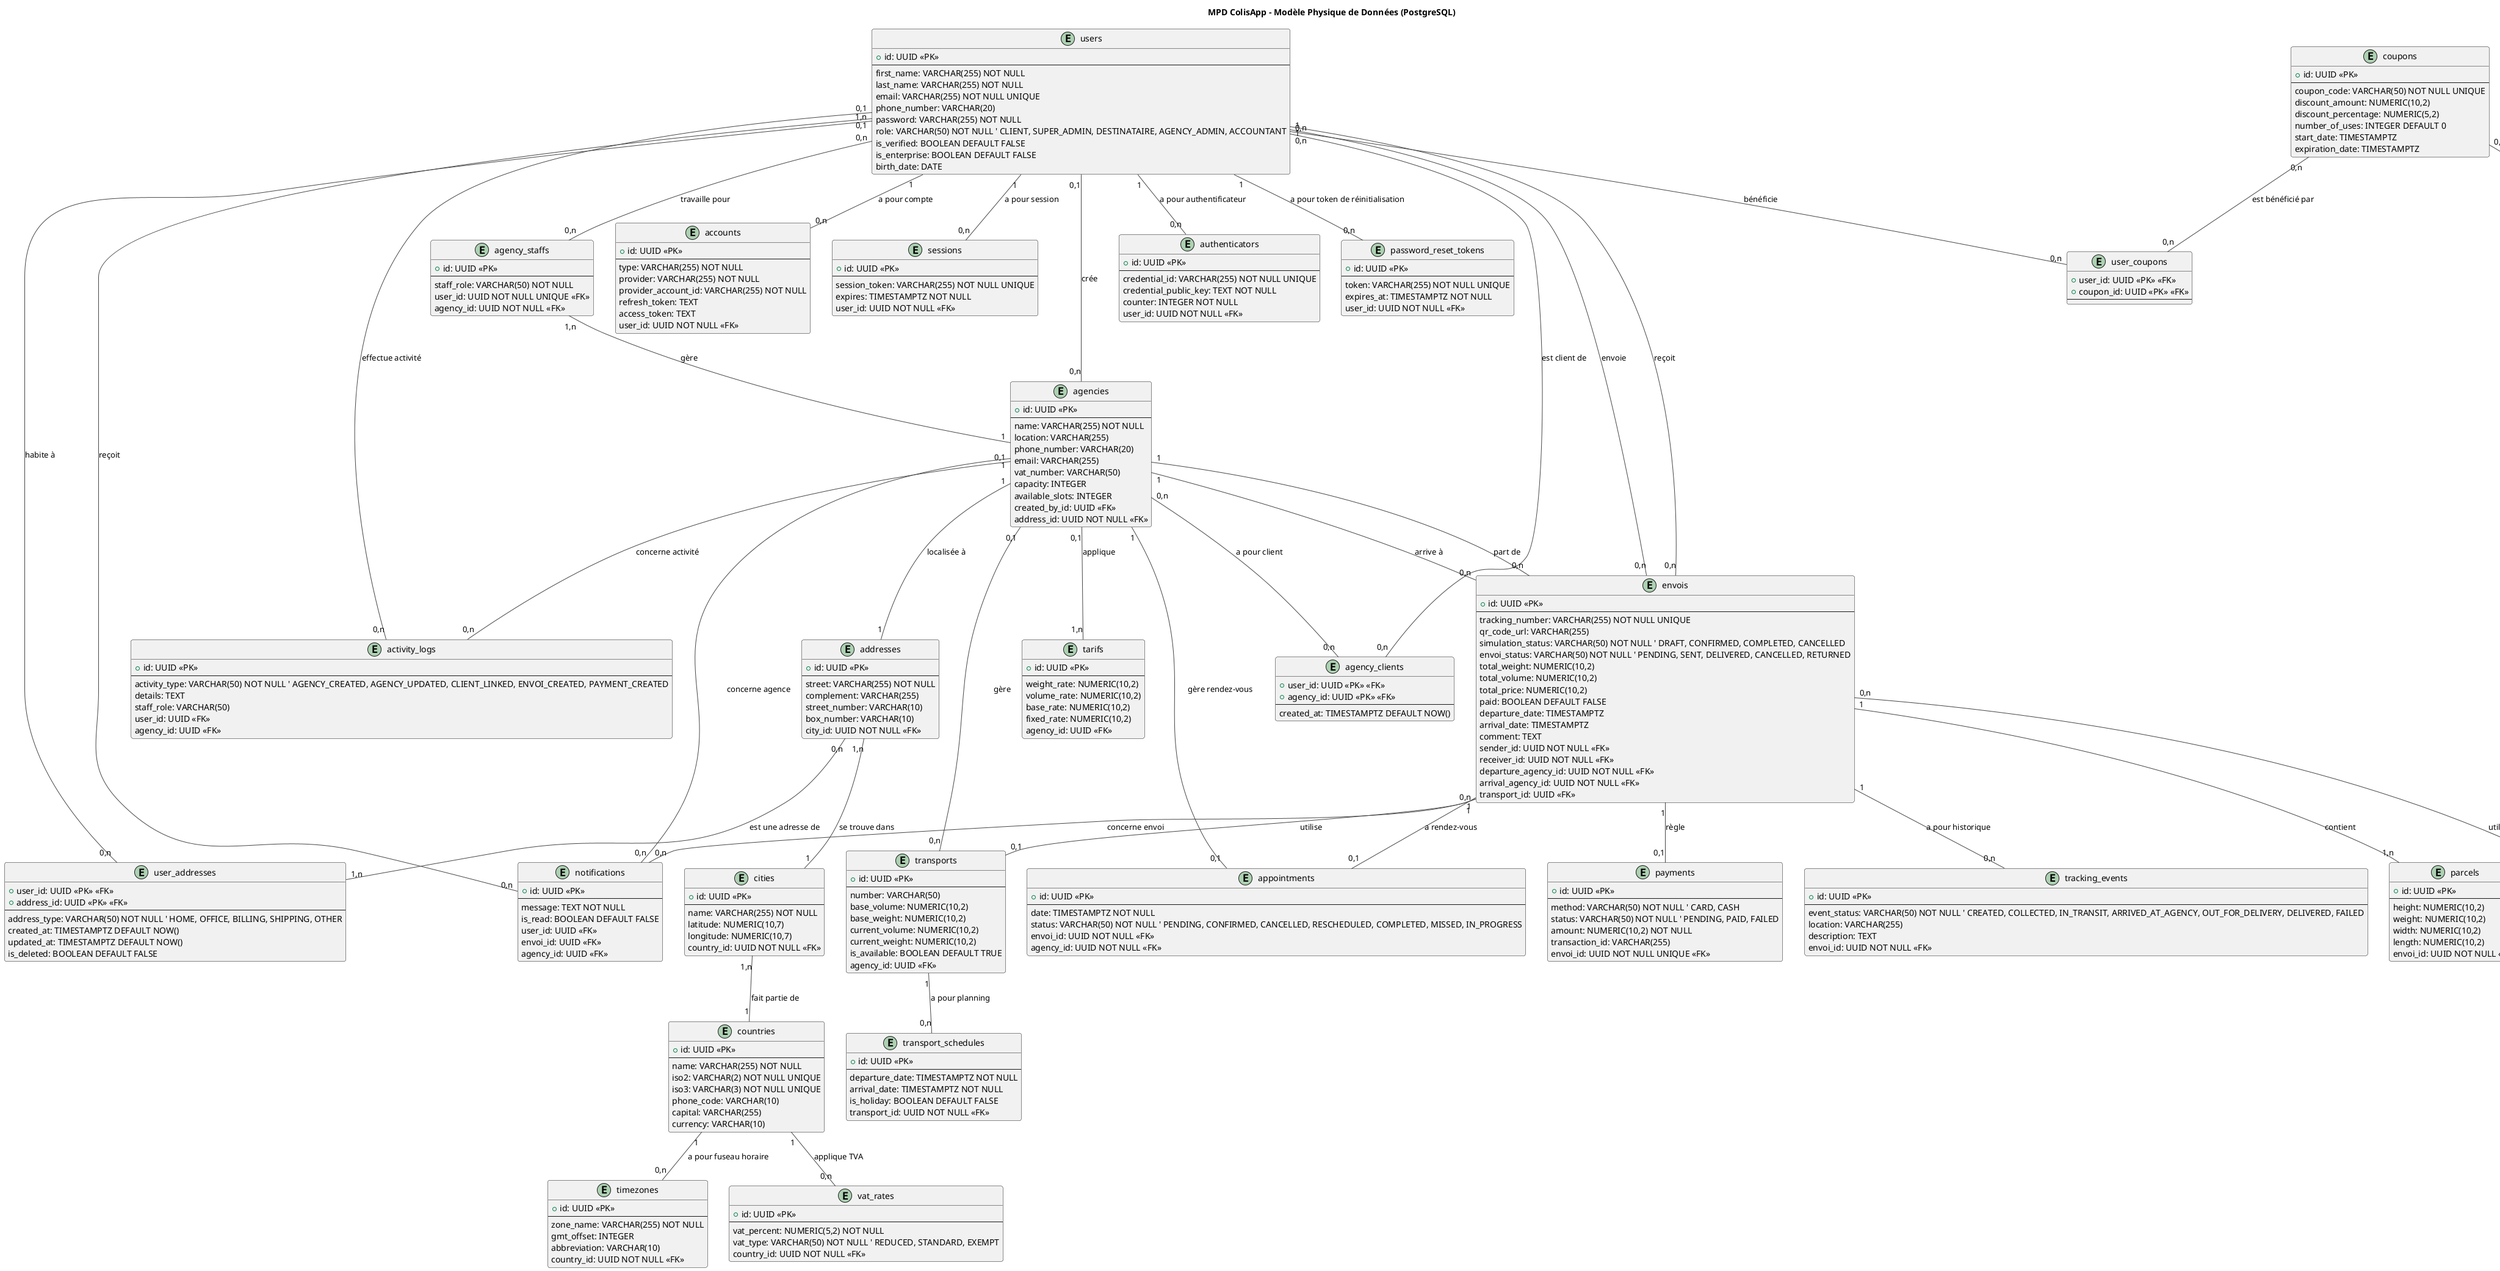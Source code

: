 @startuml MPD_ColisApp
!theme vibrant
title MPD ColisApp - Modèle Physique de Données (PostgreSQL)

entity users {
  + id: UUID <<PK>>
  --
  first_name: VARCHAR(255) NOT NULL
  last_name: VARCHAR(255) NOT NULL
  email: VARCHAR(255) NOT NULL UNIQUE
  phone_number: VARCHAR(20)
  password: VARCHAR(255) NOT NULL
  role: VARCHAR(50) NOT NULL ' CLIENT, SUPER_ADMIN, DESTINATAIRE, AGENCY_ADMIN, ACCOUNTANT
  is_verified: BOOLEAN DEFAULT FALSE
  is_enterprise: BOOLEAN DEFAULT FALSE
  birth_date: DATE
}

entity accounts {
  + id: UUID <<PK>>
  --
  type: VARCHAR(255) NOT NULL
  provider: VARCHAR(255) NOT NULL
  provider_account_id: VARCHAR(255) NOT NULL
  refresh_token: TEXT
  access_token: TEXT
  user_id: UUID NOT NULL <<FK>>
}

entity sessions {
  + id: UUID <<PK>>
  --
  session_token: VARCHAR(255) NOT NULL UNIQUE
  expires: TIMESTAMPTZ NOT NULL
  user_id: UUID NOT NULL <<FK>>
}

entity password_reset_tokens {
  + id: UUID <<PK>>
  --
  token: VARCHAR(255) NOT NULL UNIQUE
  expires_at: TIMESTAMPTZ NOT NULL
  user_id: UUID NOT NULL <<FK>>
}

entity addresses {
  + id: UUID <<PK>>
  --
  street: VARCHAR(255) NOT NULL
  complement: VARCHAR(255)
  street_number: VARCHAR(10)
  box_number: VARCHAR(10)
  city_id: UUID NOT NULL <<FK>>
}

entity cities {
  + id: UUID <<PK>>
  --
  name: VARCHAR(255) NOT NULL
  latitude: NUMERIC(10,7)
  longitude: NUMERIC(10,7)
  country_id: UUID NOT NULL <<FK>>
}

entity countries {
  + id: UUID <<PK>>
  --
  name: VARCHAR(255) NOT NULL
  iso2: VARCHAR(2) NOT NULL UNIQUE
  iso3: VARCHAR(3) NOT NULL UNIQUE
  phone_code: VARCHAR(10)
  capital: VARCHAR(255)
  currency: VARCHAR(10)
}

entity timezones {
  + id: UUID <<PK>>
  --
  zone_name: VARCHAR(255) NOT NULL
  gmt_offset: INTEGER
  abbreviation: VARCHAR(10)
  country_id: UUID NOT NULL <<FK>>
}

entity vat_rates {
  + id: UUID <<PK>>
  --
  vat_percent: NUMERIC(5,2) NOT NULL
  vat_type: VARCHAR(50) NOT NULL ' REDUCED, STANDARD, EXEMPT
  country_id: UUID NOT NULL <<FK>>
}

entity agencies {
  + id: UUID <<PK>>
  --
  name: VARCHAR(255) NOT NULL
  location: VARCHAR(255)
  phone_number: VARCHAR(20)
  email: VARCHAR(255)
  vat_number: VARCHAR(50)
  capacity: INTEGER
  available_slots: INTEGER
  created_by_id: UUID <<FK>>
  address_id: UUID NOT NULL <<FK>>
}

entity agency_staffs {
  + id: UUID <<PK>>
  --
  staff_role: VARCHAR(50) NOT NULL
  user_id: UUID NOT NULL UNIQUE <<FK>>
  agency_id: UUID NOT NULL <<FK>>
}

entity activity_logs {
  + id: UUID <<PK>>
  --
  activity_type: VARCHAR(50) NOT NULL ' AGENCY_CREATED, AGENCY_UPDATED, CLIENT_LINKED, ENVOI_CREATED, PAYMENT_CREATED
  details: TEXT
  staff_role: VARCHAR(50)
  user_id: UUID <<FK>>
  agency_id: UUID <<FK>>
}

entity envois {
  + id: UUID <<PK>>
  --
  tracking_number: VARCHAR(255) NOT NULL UNIQUE
  qr_code_url: VARCHAR(255)
  simulation_status: VARCHAR(50) NOT NULL ' DRAFT, CONFIRMED, COMPLETED, CANCELLED
  envoi_status: VARCHAR(50) NOT NULL ' PENDING, SENT, DELIVERED, CANCELLED, RETURNED
  total_weight: NUMERIC(10,2)
  total_volume: NUMERIC(10,2)
  total_price: NUMERIC(10,2)
  paid: BOOLEAN DEFAULT FALSE
  departure_date: TIMESTAMPTZ
  arrival_date: TIMESTAMPTZ
  comment: TEXT
  sender_id: UUID NOT NULL <<FK>>
  receiver_id: UUID NOT NULL <<FK>>
  departure_agency_id: UUID NOT NULL <<FK>>
  arrival_agency_id: UUID NOT NULL <<FK>>
  transport_id: UUID <<FK>>
}

entity parcels {
  + id: UUID <<PK>>
  --
  height: NUMERIC(10,2)
  weight: NUMERIC(10,2)
  width: NUMERIC(10,2)
  length: NUMERIC(10,2)
  envoi_id: UUID NOT NULL <<FK>>
}

entity payments {
  + id: UUID <<PK>>
  --
  method: VARCHAR(50) NOT NULL ' CARD, CASH
  status: VARCHAR(50) NOT NULL ' PENDING, PAID, FAILED
  amount: NUMERIC(10,2) NOT NULL
  transaction_id: VARCHAR(255)
  envoi_id: UUID NOT NULL UNIQUE <<FK>>
}

entity tracking_events {
  + id: UUID <<PK>>
  --
  event_status: VARCHAR(50) NOT NULL ' CREATED, COLLECTED, IN_TRANSIT, ARRIVED_AT_AGENCY, OUT_FOR_DELIVERY, DELIVERED, FAILED
  location: VARCHAR(255)
  description: TEXT
  envoi_id: UUID NOT NULL <<FK>>
}

entity transports {
  + id: UUID <<PK>>
  --
  number: VARCHAR(50)
  base_volume: NUMERIC(10,2)
  base_weight: NUMERIC(10,2)
  current_volume: NUMERIC(10,2)
  current_weight: NUMERIC(10,2)
  is_available: BOOLEAN DEFAULT TRUE
  agency_id: UUID <<FK>>
}

entity transport_schedules {
  + id: UUID <<PK>>
  --
  departure_date: TIMESTAMPTZ NOT NULL
  arrival_date: TIMESTAMPTZ NOT NULL
  is_holiday: BOOLEAN DEFAULT FALSE
  transport_id: UUID NOT NULL <<FK>>
}

entity appointments {
  + id: UUID <<PK>>
  --
  date: TIMESTAMPTZ NOT NULL
  status: VARCHAR(50) NOT NULL ' PENDING, CONFIRMED, CANCELLED, RESCHEDULED, COMPLETED, MISSED, IN_PROGRESS
  envoi_id: UUID NOT NULL <<FK>>
  agency_id: UUID NOT NULL <<FK>>
}

entity tarifs {
  + id: UUID <<PK>>
  --
  weight_rate: NUMERIC(10,2)
  volume_rate: NUMERIC(10,2)
  base_rate: NUMERIC(10,2)
  fixed_rate: NUMERIC(10,2)
  agency_id: UUID <<FK>>
}

entity coupons {
  + id: UUID <<PK>>
  --
  coupon_code: VARCHAR(50) NOT NULL UNIQUE
  discount_amount: NUMERIC(10,2)
  discount_percentage: NUMERIC(5,2)
  number_of_uses: INTEGER DEFAULT 0
  start_date: TIMESTAMPTZ
  expiration_date: TIMESTAMPTZ
}

entity notifications {
  + id: UUID <<PK>>
  --
  message: TEXT NOT NULL
  is_read: BOOLEAN DEFAULT FALSE
  user_id: UUID <<FK>>
  envoi_id: UUID <<FK>>
  agency_id: UUID <<FK>>
}

entity authenticators {
  + id: UUID <<PK>>
  --
  credential_id: VARCHAR(255) NOT NULL UNIQUE
  credential_public_key: TEXT NOT NULL
  counter: INTEGER NOT NULL
  user_id: UUID NOT NULL <<FK>>
}

' Associative Entities / Junction Tables
entity user_addresses {
  + user_id: UUID <<PK>> <<FK>>
  + address_id: UUID <<PK>> <<FK>>
  --
  address_type: VARCHAR(50) NOT NULL ' HOME, OFFICE, BILLING, SHIPPING, OTHER
  created_at: TIMESTAMPTZ DEFAULT NOW()
  updated_at: TIMESTAMPTZ DEFAULT NOW()
  is_deleted: BOOLEAN DEFAULT FALSE
}

entity agency_clients {
  + user_id: UUID <<PK>> <<FK>>
  + agency_id: UUID <<PK>> <<FK>>
  --
  created_at: TIMESTAMPTZ DEFAULT NOW()
}

entity user_coupons {
  + user_id: UUID <<PK>> <<FK>>
  + coupon_id: UUID <<PK>> <<FK>>
  --
  ' No specific attributes for this association
}

entity envoi_coupons {
  + envoi_id: UUID <<PK>> <<FK>>
  + coupon_id: UUID <<PK>> <<FK>>
  --
  ' No specific attributes for this association
}

' Relationships (Foreign Keys) with labels and classic cardinalities
users "1" -- "0,n" accounts : a pour compte
users "1" -- "0,n" sessions : a pour session
users "1" -- "0,n" password_reset_tokens : a pour token de réinitialisation
users "1" -- "0,n" authenticators : a pour authentificateur

users "1,n" -- "0,n" user_addresses : habite à
addresses "0,n" -- "1,n" user_addresses : est une adresse de

addresses "1,n" -- "1" cities : se trouve dans
cities "1,n" -- "1" countries : fait partie de
countries "1" -- "0,n" timezones : a pour fuseau horaire
countries "1" -- "0,n" vat_rates : applique TVA

agencies "0,n" -- "0,1" users : crée
users "0,n" -- "0,n" agency_clients : est client de
agencies "0,n" -- "0,n" agency_clients : a pour client

users "0,n" -- "0,n" agency_staffs : travaille pour
agency_staffs "1,n" -- "1" agencies : gère

users "0,1" -- "0,n" activity_logs : effectue activité
agencies "0,1" -- "0,n" activity_logs : concerne activité

users "1" -- "0,n" envois : envoie
users "1" -- "0,n" envois : reçoit
agencies "1" -- "0,n" envois : part de
agencies "1" -- "0,n" envois : arrive à
envois "0,n" -- "0,1" transports : utilise

envois "1" -- "1,n" parcels : contient
envois "1" -- "0,1" payments : règle
envois "1" -- "0,n" tracking_events : a pour historique
envois "1" -- "0,1" appointments : a rendez-vous
agencies "1" -- "0,1" appointments : gère rendez-vous

users "0,n" -- "0,n" user_coupons : bénéficie
coupons "0,n" -- "0,n" user_coupons : est bénéficié par

envois "0,n" -- "0,n" envoi_coupons : utilise
coupons "0,n" -- "0,n" envoi_coupons : est utilisé par

users "0,1" -- "0,n" notifications : reçoit
envois "1" -- "0,n" notifications : concerne envoi
agencies "1" -- "0,n" notifications : concerne agence

agencies "1" -- "1" addresses : localisée à
agencies "0,1" -- "1,n" tarifs : applique
agencies "0,1" -- "0,n" transports : gère
transports "1" -- "0,n" transport_schedules : a pour planning

@enduml